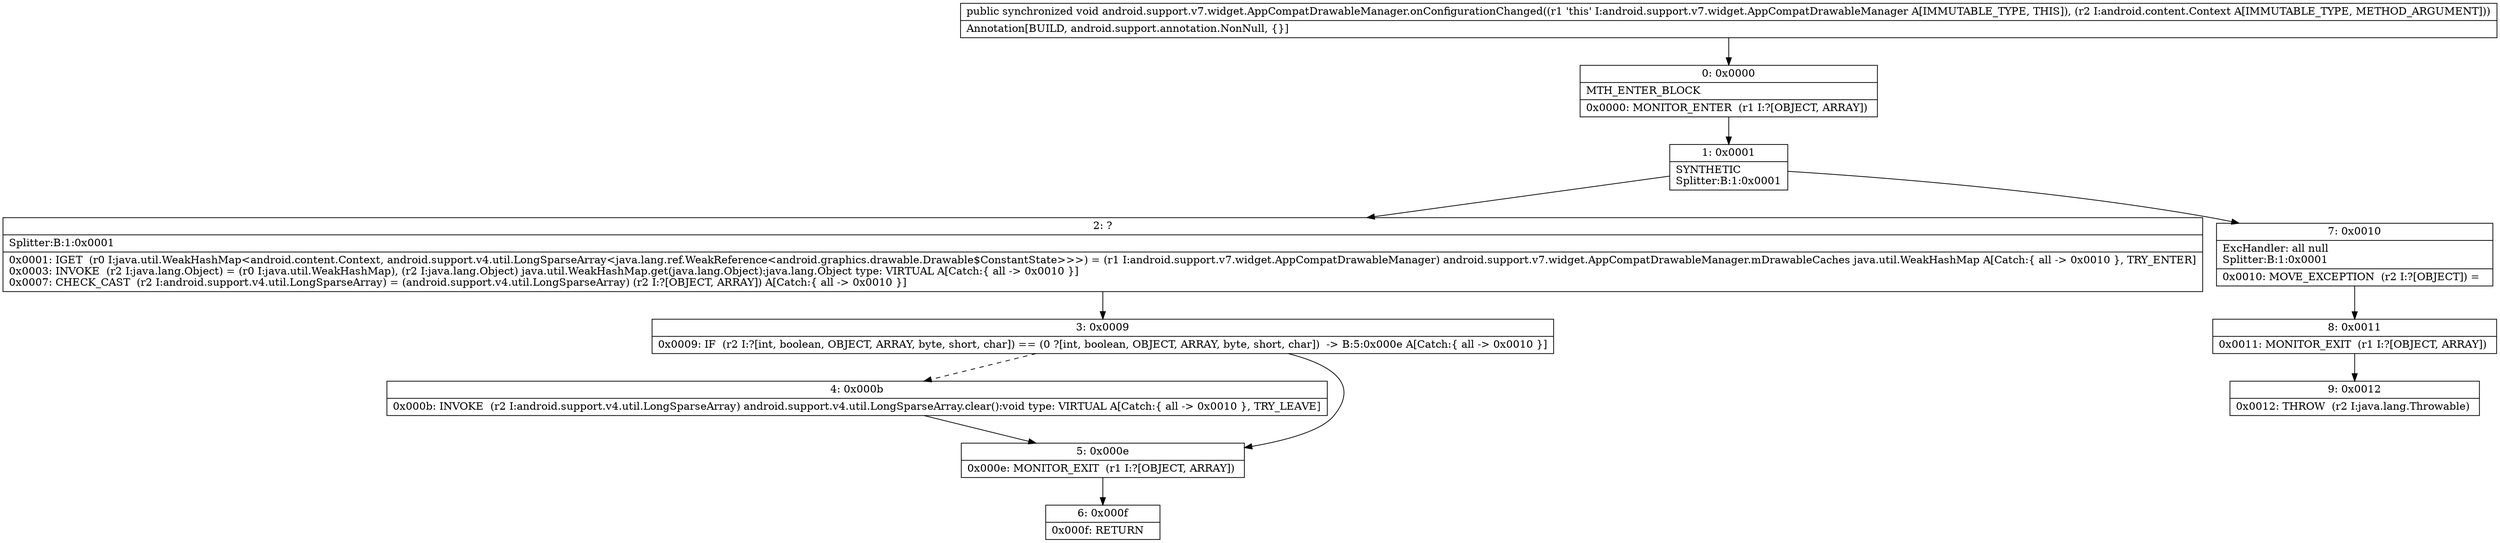 digraph "CFG forandroid.support.v7.widget.AppCompatDrawableManager.onConfigurationChanged(Landroid\/content\/Context;)V" {
Node_0 [shape=record,label="{0\:\ 0x0000|MTH_ENTER_BLOCK\l|0x0000: MONITOR_ENTER  (r1 I:?[OBJECT, ARRAY]) \l}"];
Node_1 [shape=record,label="{1\:\ 0x0001|SYNTHETIC\lSplitter:B:1:0x0001\l}"];
Node_2 [shape=record,label="{2\:\ ?|Splitter:B:1:0x0001\l|0x0001: IGET  (r0 I:java.util.WeakHashMap\<android.content.Context, android.support.v4.util.LongSparseArray\<java.lang.ref.WeakReference\<android.graphics.drawable.Drawable$ConstantState\>\>\>) = (r1 I:android.support.v7.widget.AppCompatDrawableManager) android.support.v7.widget.AppCompatDrawableManager.mDrawableCaches java.util.WeakHashMap A[Catch:\{ all \-\> 0x0010 \}, TRY_ENTER]\l0x0003: INVOKE  (r2 I:java.lang.Object) = (r0 I:java.util.WeakHashMap), (r2 I:java.lang.Object) java.util.WeakHashMap.get(java.lang.Object):java.lang.Object type: VIRTUAL A[Catch:\{ all \-\> 0x0010 \}]\l0x0007: CHECK_CAST  (r2 I:android.support.v4.util.LongSparseArray) = (android.support.v4.util.LongSparseArray) (r2 I:?[OBJECT, ARRAY]) A[Catch:\{ all \-\> 0x0010 \}]\l}"];
Node_3 [shape=record,label="{3\:\ 0x0009|0x0009: IF  (r2 I:?[int, boolean, OBJECT, ARRAY, byte, short, char]) == (0 ?[int, boolean, OBJECT, ARRAY, byte, short, char])  \-\> B:5:0x000e A[Catch:\{ all \-\> 0x0010 \}]\l}"];
Node_4 [shape=record,label="{4\:\ 0x000b|0x000b: INVOKE  (r2 I:android.support.v4.util.LongSparseArray) android.support.v4.util.LongSparseArray.clear():void type: VIRTUAL A[Catch:\{ all \-\> 0x0010 \}, TRY_LEAVE]\l}"];
Node_5 [shape=record,label="{5\:\ 0x000e|0x000e: MONITOR_EXIT  (r1 I:?[OBJECT, ARRAY]) \l}"];
Node_6 [shape=record,label="{6\:\ 0x000f|0x000f: RETURN   \l}"];
Node_7 [shape=record,label="{7\:\ 0x0010|ExcHandler: all null\lSplitter:B:1:0x0001\l|0x0010: MOVE_EXCEPTION  (r2 I:?[OBJECT]) =  \l}"];
Node_8 [shape=record,label="{8\:\ 0x0011|0x0011: MONITOR_EXIT  (r1 I:?[OBJECT, ARRAY]) \l}"];
Node_9 [shape=record,label="{9\:\ 0x0012|0x0012: THROW  (r2 I:java.lang.Throwable) \l}"];
MethodNode[shape=record,label="{public synchronized void android.support.v7.widget.AppCompatDrawableManager.onConfigurationChanged((r1 'this' I:android.support.v7.widget.AppCompatDrawableManager A[IMMUTABLE_TYPE, THIS]), (r2 I:android.content.Context A[IMMUTABLE_TYPE, METHOD_ARGUMENT]))  | Annotation[BUILD, android.support.annotation.NonNull, \{\}]\l}"];
MethodNode -> Node_0;
Node_0 -> Node_1;
Node_1 -> Node_2;
Node_1 -> Node_7;
Node_2 -> Node_3;
Node_3 -> Node_4[style=dashed];
Node_3 -> Node_5;
Node_4 -> Node_5;
Node_5 -> Node_6;
Node_7 -> Node_8;
Node_8 -> Node_9;
}

